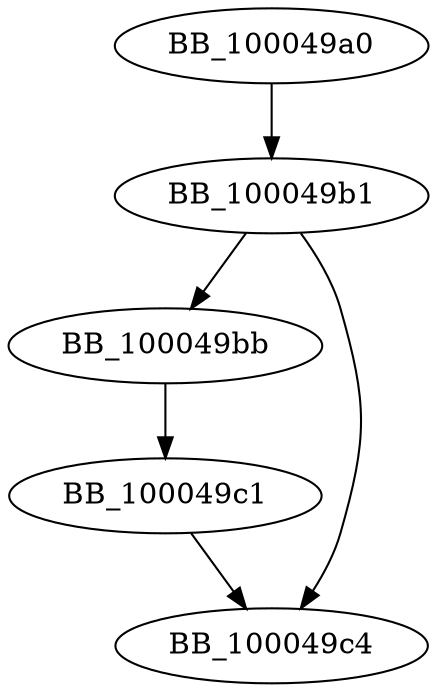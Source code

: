 DiGraph sub_100049A0{
BB_100049a0->BB_100049b1
BB_100049b1->BB_100049bb
BB_100049b1->BB_100049c4
BB_100049bb->BB_100049c1
BB_100049c1->BB_100049c4
}

